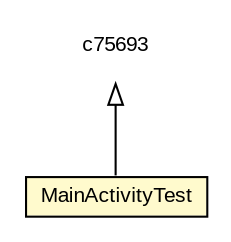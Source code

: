 #!/usr/local/bin/dot
#
# Class diagram 
# Generated by UMLGraph version R5_6-24-gf6e263 (http://www.umlgraph.org/)
#

digraph G {
	edge [fontname="arial",fontsize=10,labelfontname="arial",labelfontsize=10];
	node [fontname="arial",fontsize=10,shape=plaintext];
	nodesep=0.25;
	ranksep=0.5;
	// org.osmdroid.google.sample.MainActivityTest
	c75330 [label=<<table title="org.osmdroid.google.sample.MainActivityTest" border="0" cellborder="1" cellspacing="0" cellpadding="2" port="p" bgcolor="lemonChiffon" href="./MainActivityTest.html">
		<tr><td><table border="0" cellspacing="0" cellpadding="1">
<tr><td align="center" balign="center"> MainActivityTest </td></tr>
		</table></td></tr>
		</table>>, URL="./MainActivityTest.html", fontname="arial", fontcolor="black", fontsize=10.0];
	//org.osmdroid.google.sample.MainActivityTest extends <any>
	c75693:p -> c75330:p [dir=back,arrowtail=empty];
}

